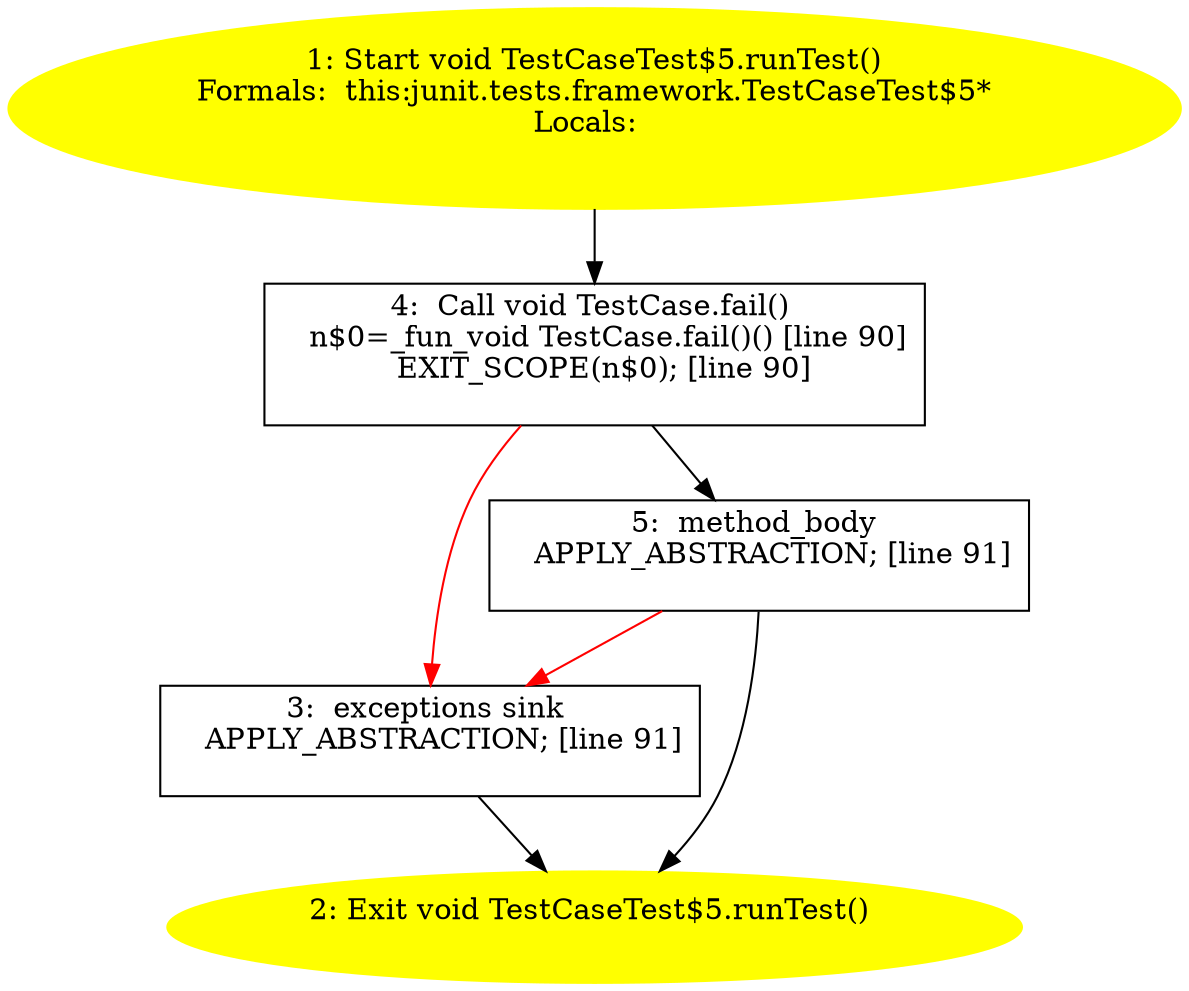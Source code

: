 /* @generated */
digraph cfg {
"junit.tests.framework.TestCaseTest$5.runTest():void.e4e94f4b0674191557c13a1487a893f4_1" [label="1: Start void TestCaseTest$5.runTest()\nFormals:  this:junit.tests.framework.TestCaseTest$5*\nLocals:  \n  " color=yellow style=filled]
	

	 "junit.tests.framework.TestCaseTest$5.runTest():void.e4e94f4b0674191557c13a1487a893f4_1" -> "junit.tests.framework.TestCaseTest$5.runTest():void.e4e94f4b0674191557c13a1487a893f4_4" ;
"junit.tests.framework.TestCaseTest$5.runTest():void.e4e94f4b0674191557c13a1487a893f4_2" [label="2: Exit void TestCaseTest$5.runTest() \n  " color=yellow style=filled]
	

"junit.tests.framework.TestCaseTest$5.runTest():void.e4e94f4b0674191557c13a1487a893f4_3" [label="3:  exceptions sink \n   APPLY_ABSTRACTION; [line 91]\n " shape="box"]
	

	 "junit.tests.framework.TestCaseTest$5.runTest():void.e4e94f4b0674191557c13a1487a893f4_3" -> "junit.tests.framework.TestCaseTest$5.runTest():void.e4e94f4b0674191557c13a1487a893f4_2" ;
"junit.tests.framework.TestCaseTest$5.runTest():void.e4e94f4b0674191557c13a1487a893f4_4" [label="4:  Call void TestCase.fail() \n   n$0=_fun_void TestCase.fail()() [line 90]\n  EXIT_SCOPE(n$0); [line 90]\n " shape="box"]
	

	 "junit.tests.framework.TestCaseTest$5.runTest():void.e4e94f4b0674191557c13a1487a893f4_4" -> "junit.tests.framework.TestCaseTest$5.runTest():void.e4e94f4b0674191557c13a1487a893f4_5" ;
	 "junit.tests.framework.TestCaseTest$5.runTest():void.e4e94f4b0674191557c13a1487a893f4_4" -> "junit.tests.framework.TestCaseTest$5.runTest():void.e4e94f4b0674191557c13a1487a893f4_3" [color="red" ];
"junit.tests.framework.TestCaseTest$5.runTest():void.e4e94f4b0674191557c13a1487a893f4_5" [label="5:  method_body \n   APPLY_ABSTRACTION; [line 91]\n " shape="box"]
	

	 "junit.tests.framework.TestCaseTest$5.runTest():void.e4e94f4b0674191557c13a1487a893f4_5" -> "junit.tests.framework.TestCaseTest$5.runTest():void.e4e94f4b0674191557c13a1487a893f4_2" ;
	 "junit.tests.framework.TestCaseTest$5.runTest():void.e4e94f4b0674191557c13a1487a893f4_5" -> "junit.tests.framework.TestCaseTest$5.runTest():void.e4e94f4b0674191557c13a1487a893f4_3" [color="red" ];
}
